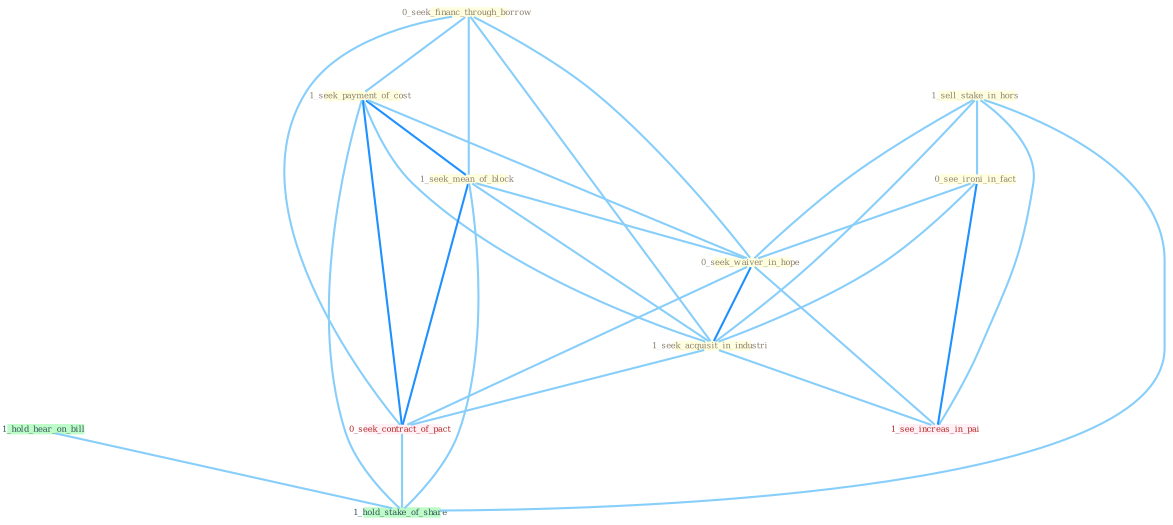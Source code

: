 Graph G{ 
    node
    [shape=polygon,style=filled,width=.5,height=.06,color="#BDFCC9",fixedsize=true,fontsize=4,
    fontcolor="#2f4f4f"];
    {node
    [color="#ffffe0", fontcolor="#8b7d6b"] "1_sell_stake_in_hors " "0_see_ironi_in_fact " "0_seek_financ_through_borrow " "1_seek_payment_of_cost " "1_seek_mean_of_block " "0_seek_waiver_in_hope " "1_seek_acquisit_in_industri "}
{node [color="#fff0f5", fontcolor="#b22222"] "0_seek_contract_of_pact " "1_see_increas_in_pai "}
edge [color="#B0E2FF"];

	"1_sell_stake_in_hors " -- "0_see_ironi_in_fact " [w="1", color="#87cefa" ];
	"1_sell_stake_in_hors " -- "0_seek_waiver_in_hope " [w="1", color="#87cefa" ];
	"1_sell_stake_in_hors " -- "1_seek_acquisit_in_industri " [w="1", color="#87cefa" ];
	"1_sell_stake_in_hors " -- "1_see_increas_in_pai " [w="1", color="#87cefa" ];
	"1_sell_stake_in_hors " -- "1_hold_stake_of_share " [w="1", color="#87cefa" ];
	"0_see_ironi_in_fact " -- "0_seek_waiver_in_hope " [w="1", color="#87cefa" ];
	"0_see_ironi_in_fact " -- "1_seek_acquisit_in_industri " [w="1", color="#87cefa" ];
	"0_see_ironi_in_fact " -- "1_see_increas_in_pai " [w="2", color="#1e90ff" , len=0.8];
	"0_seek_financ_through_borrow " -- "1_seek_payment_of_cost " [w="1", color="#87cefa" ];
	"0_seek_financ_through_borrow " -- "1_seek_mean_of_block " [w="1", color="#87cefa" ];
	"0_seek_financ_through_borrow " -- "0_seek_waiver_in_hope " [w="1", color="#87cefa" ];
	"0_seek_financ_through_borrow " -- "1_seek_acquisit_in_industri " [w="1", color="#87cefa" ];
	"0_seek_financ_through_borrow " -- "0_seek_contract_of_pact " [w="1", color="#87cefa" ];
	"1_seek_payment_of_cost " -- "1_seek_mean_of_block " [w="2", color="#1e90ff" , len=0.8];
	"1_seek_payment_of_cost " -- "0_seek_waiver_in_hope " [w="1", color="#87cefa" ];
	"1_seek_payment_of_cost " -- "1_seek_acquisit_in_industri " [w="1", color="#87cefa" ];
	"1_seek_payment_of_cost " -- "0_seek_contract_of_pact " [w="2", color="#1e90ff" , len=0.8];
	"1_seek_payment_of_cost " -- "1_hold_stake_of_share " [w="1", color="#87cefa" ];
	"1_seek_mean_of_block " -- "0_seek_waiver_in_hope " [w="1", color="#87cefa" ];
	"1_seek_mean_of_block " -- "1_seek_acquisit_in_industri " [w="1", color="#87cefa" ];
	"1_seek_mean_of_block " -- "0_seek_contract_of_pact " [w="2", color="#1e90ff" , len=0.8];
	"1_seek_mean_of_block " -- "1_hold_stake_of_share " [w="1", color="#87cefa" ];
	"0_seek_waiver_in_hope " -- "1_seek_acquisit_in_industri " [w="2", color="#1e90ff" , len=0.8];
	"0_seek_waiver_in_hope " -- "0_seek_contract_of_pact " [w="1", color="#87cefa" ];
	"0_seek_waiver_in_hope " -- "1_see_increas_in_pai " [w="1", color="#87cefa" ];
	"1_seek_acquisit_in_industri " -- "0_seek_contract_of_pact " [w="1", color="#87cefa" ];
	"1_seek_acquisit_in_industri " -- "1_see_increas_in_pai " [w="1", color="#87cefa" ];
	"0_seek_contract_of_pact " -- "1_hold_stake_of_share " [w="1", color="#87cefa" ];
	"1_hold_hear_on_bill " -- "1_hold_stake_of_share " [w="1", color="#87cefa" ];
}